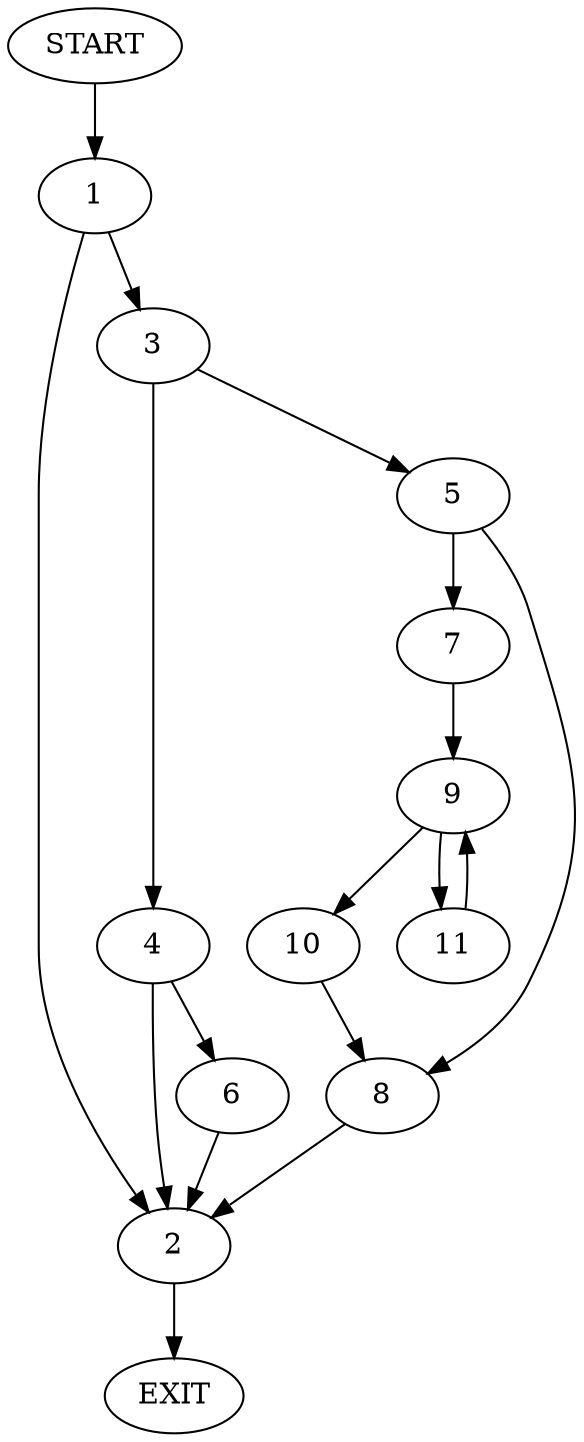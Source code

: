 digraph {
0 [label="START"]
12 [label="EXIT"]
0 -> 1
1 -> 2
1 -> 3
3 -> 4
3 -> 5
2 -> 12
4 -> 2
4 -> 6
5 -> 7
5 -> 8
7 -> 9
8 -> 2
9 -> 10
9 -> 11
10 -> 8
11 -> 9
6 -> 2
}
